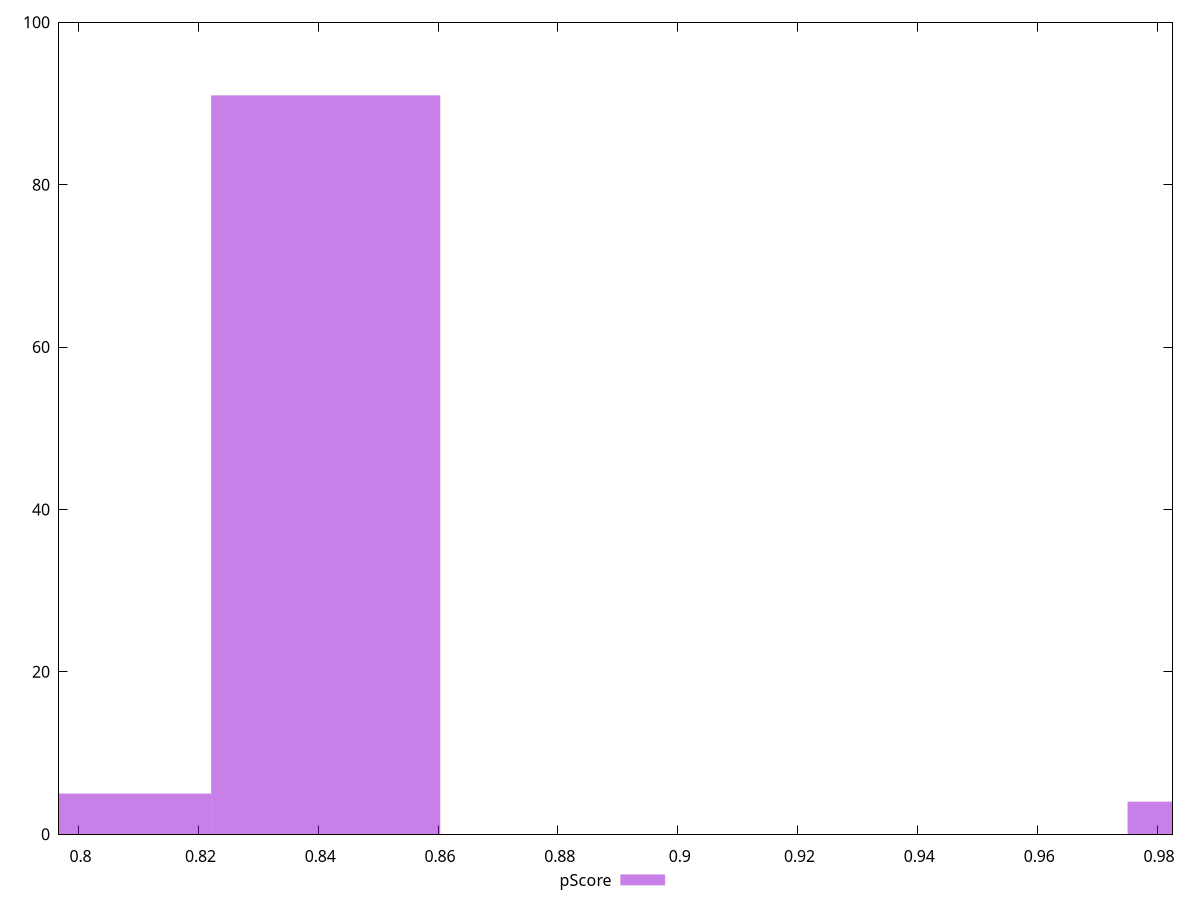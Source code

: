 reset

$pScore <<EOF
0.8412478284306081 91
0.994201979054355 4
0.8030092907746713 5
EOF

set key outside below
set boxwidth 0.03823853765593673
set xrange [0.7967361503083353:0.9825837972687828]
set yrange [0:100]
set trange [0:100]
set style fill transparent solid 0.5 noborder
set terminal svg size 640, 490 enhanced background rgb 'white'
set output "report_00025_2021-02-22T21:38:55.199Z/first-cpu-idle/samples/pages+cached+noadtech+nomedia/pScore/histogram.svg"

plot $pScore title "pScore" with boxes

reset
